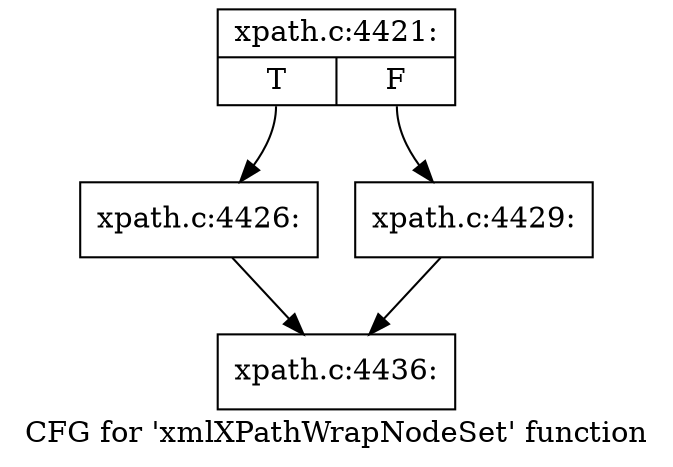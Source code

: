 digraph "CFG for 'xmlXPathWrapNodeSet' function" {
	label="CFG for 'xmlXPathWrapNodeSet' function";

	Node0x462e910 [shape=record,label="{xpath.c:4421:|{<s0>T|<s1>F}}"];
	Node0x462e910:s0 -> Node0x462f410;
	Node0x462e910:s1 -> Node0x462f460;
	Node0x462f410 [shape=record,label="{xpath.c:4426:}"];
	Node0x462f410 -> Node0x462ec40;
	Node0x462f460 [shape=record,label="{xpath.c:4429:}"];
	Node0x462f460 -> Node0x462ec40;
	Node0x462ec40 [shape=record,label="{xpath.c:4436:}"];
}

